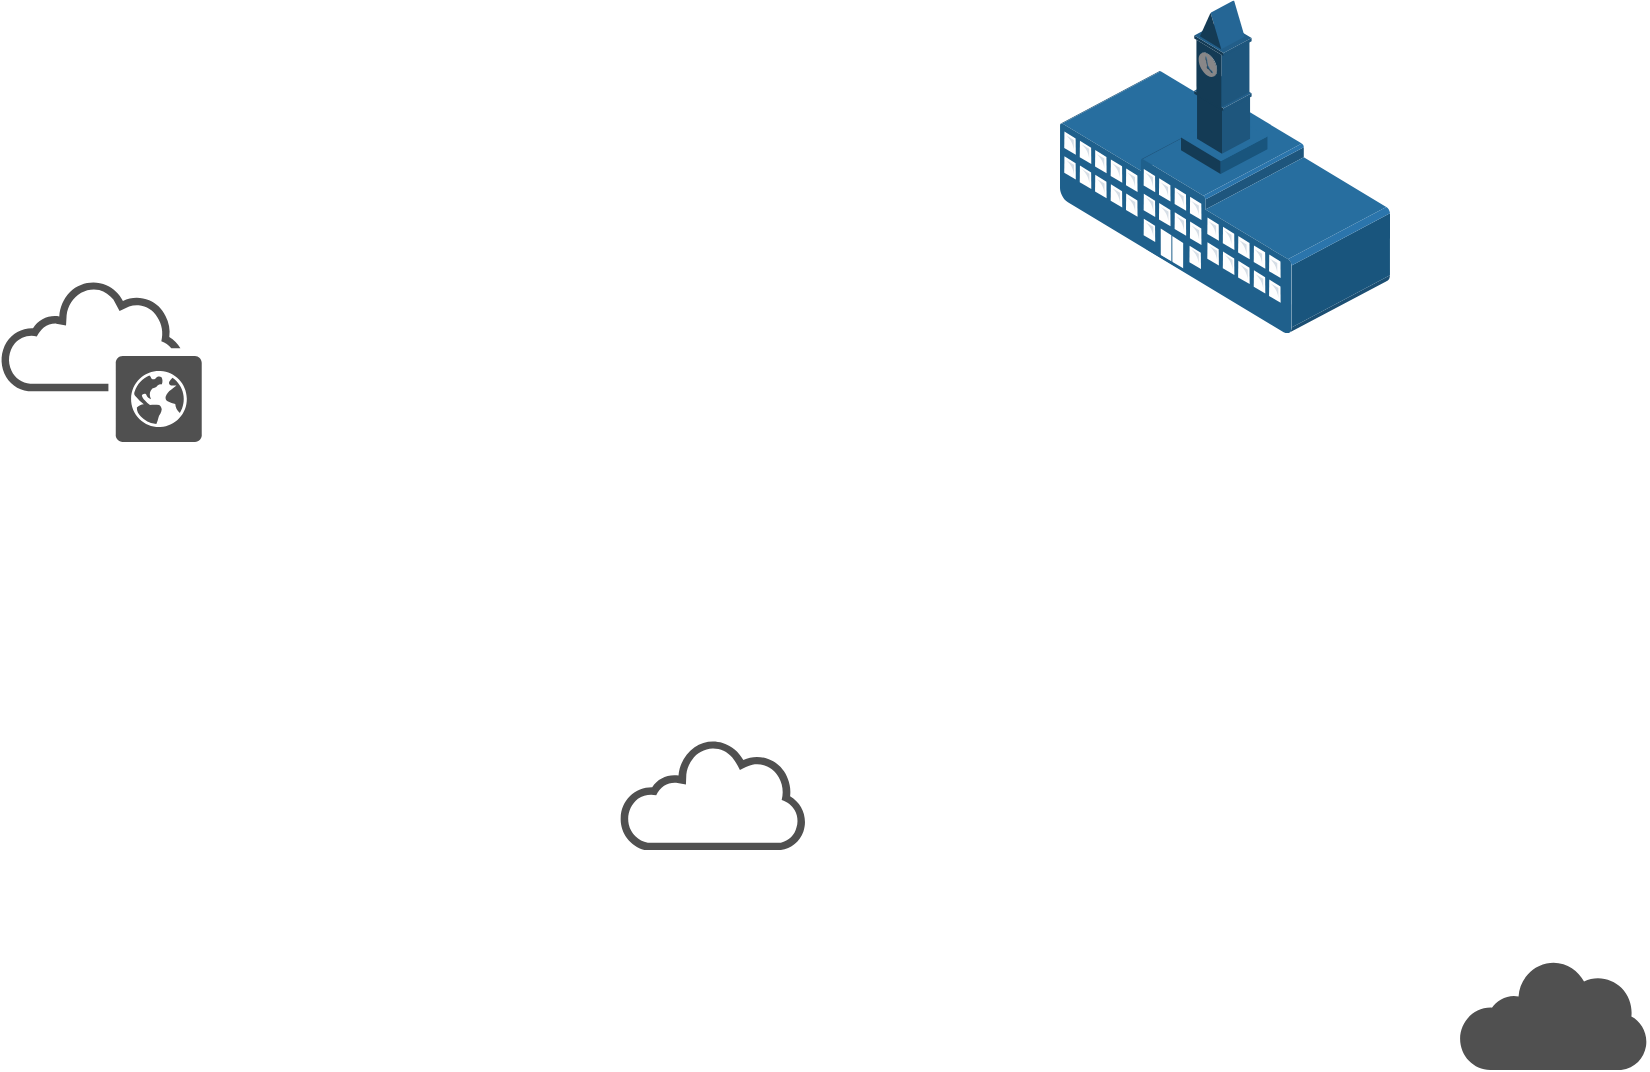 <mxfile version="15.8.7" type="device"><diagram id="Co_qQCSp_p7bhQeHMhAU" name="Página-1"><mxGraphModel dx="1971" dy="1817" grid="1" gridSize="10" guides="1" tooltips="1" connect="1" arrows="1" fold="1" page="1" pageScale="1" pageWidth="1169" pageHeight="827" math="0" shadow="0"><root><mxCell id="0"/><mxCell id="1" parent="0"/><mxCell id="Dn2JrH1WA6ZZ5BbPMrxl-1" value="" style="sketch=0;pointerEvents=1;shadow=0;dashed=0;html=1;strokeColor=none;fillColor=#505050;labelPosition=center;verticalLabelPosition=bottom;outlineConnect=0;verticalAlign=top;align=center;shape=mxgraph.office.clouds.cloud;" vertex="1" parent="1"><mxGeometry x="510" y="470" width="94" height="55" as="geometry"/></mxCell><mxCell id="Dn2JrH1WA6ZZ5BbPMrxl-2" value="" style="sketch=0;pointerEvents=1;shadow=0;dashed=0;html=1;strokeColor=none;fillColor=#505050;labelPosition=center;verticalLabelPosition=bottom;outlineConnect=0;verticalAlign=top;align=center;shape=mxgraph.office.clouds.public_cloud;" vertex="1" parent="1"><mxGeometry x="200" y="240" width="101" height="81" as="geometry"/></mxCell><mxCell id="Dn2JrH1WA6ZZ5BbPMrxl-3" value="" style="sketch=0;pointerEvents=1;shadow=0;dashed=0;html=1;strokeColor=none;fillColor=#505050;labelPosition=center;verticalLabelPosition=bottom;outlineConnect=0;verticalAlign=top;align=center;shape=mxgraph.office.clouds.private_cloud;" vertex="1" parent="1"><mxGeometry x="930" y="580" width="94" height="55" as="geometry"/></mxCell><mxCell id="Dn2JrH1WA6ZZ5BbPMrxl-4" value="" style="points=[];aspect=fixed;html=1;align=center;shadow=0;dashed=0;image;image=img/lib/allied_telesis/buildings/School_Building.svg;" vertex="1" parent="1"><mxGeometry x="730" y="100" width="165" height="166.8" as="geometry"/></mxCell></root></mxGraphModel></diagram></mxfile>